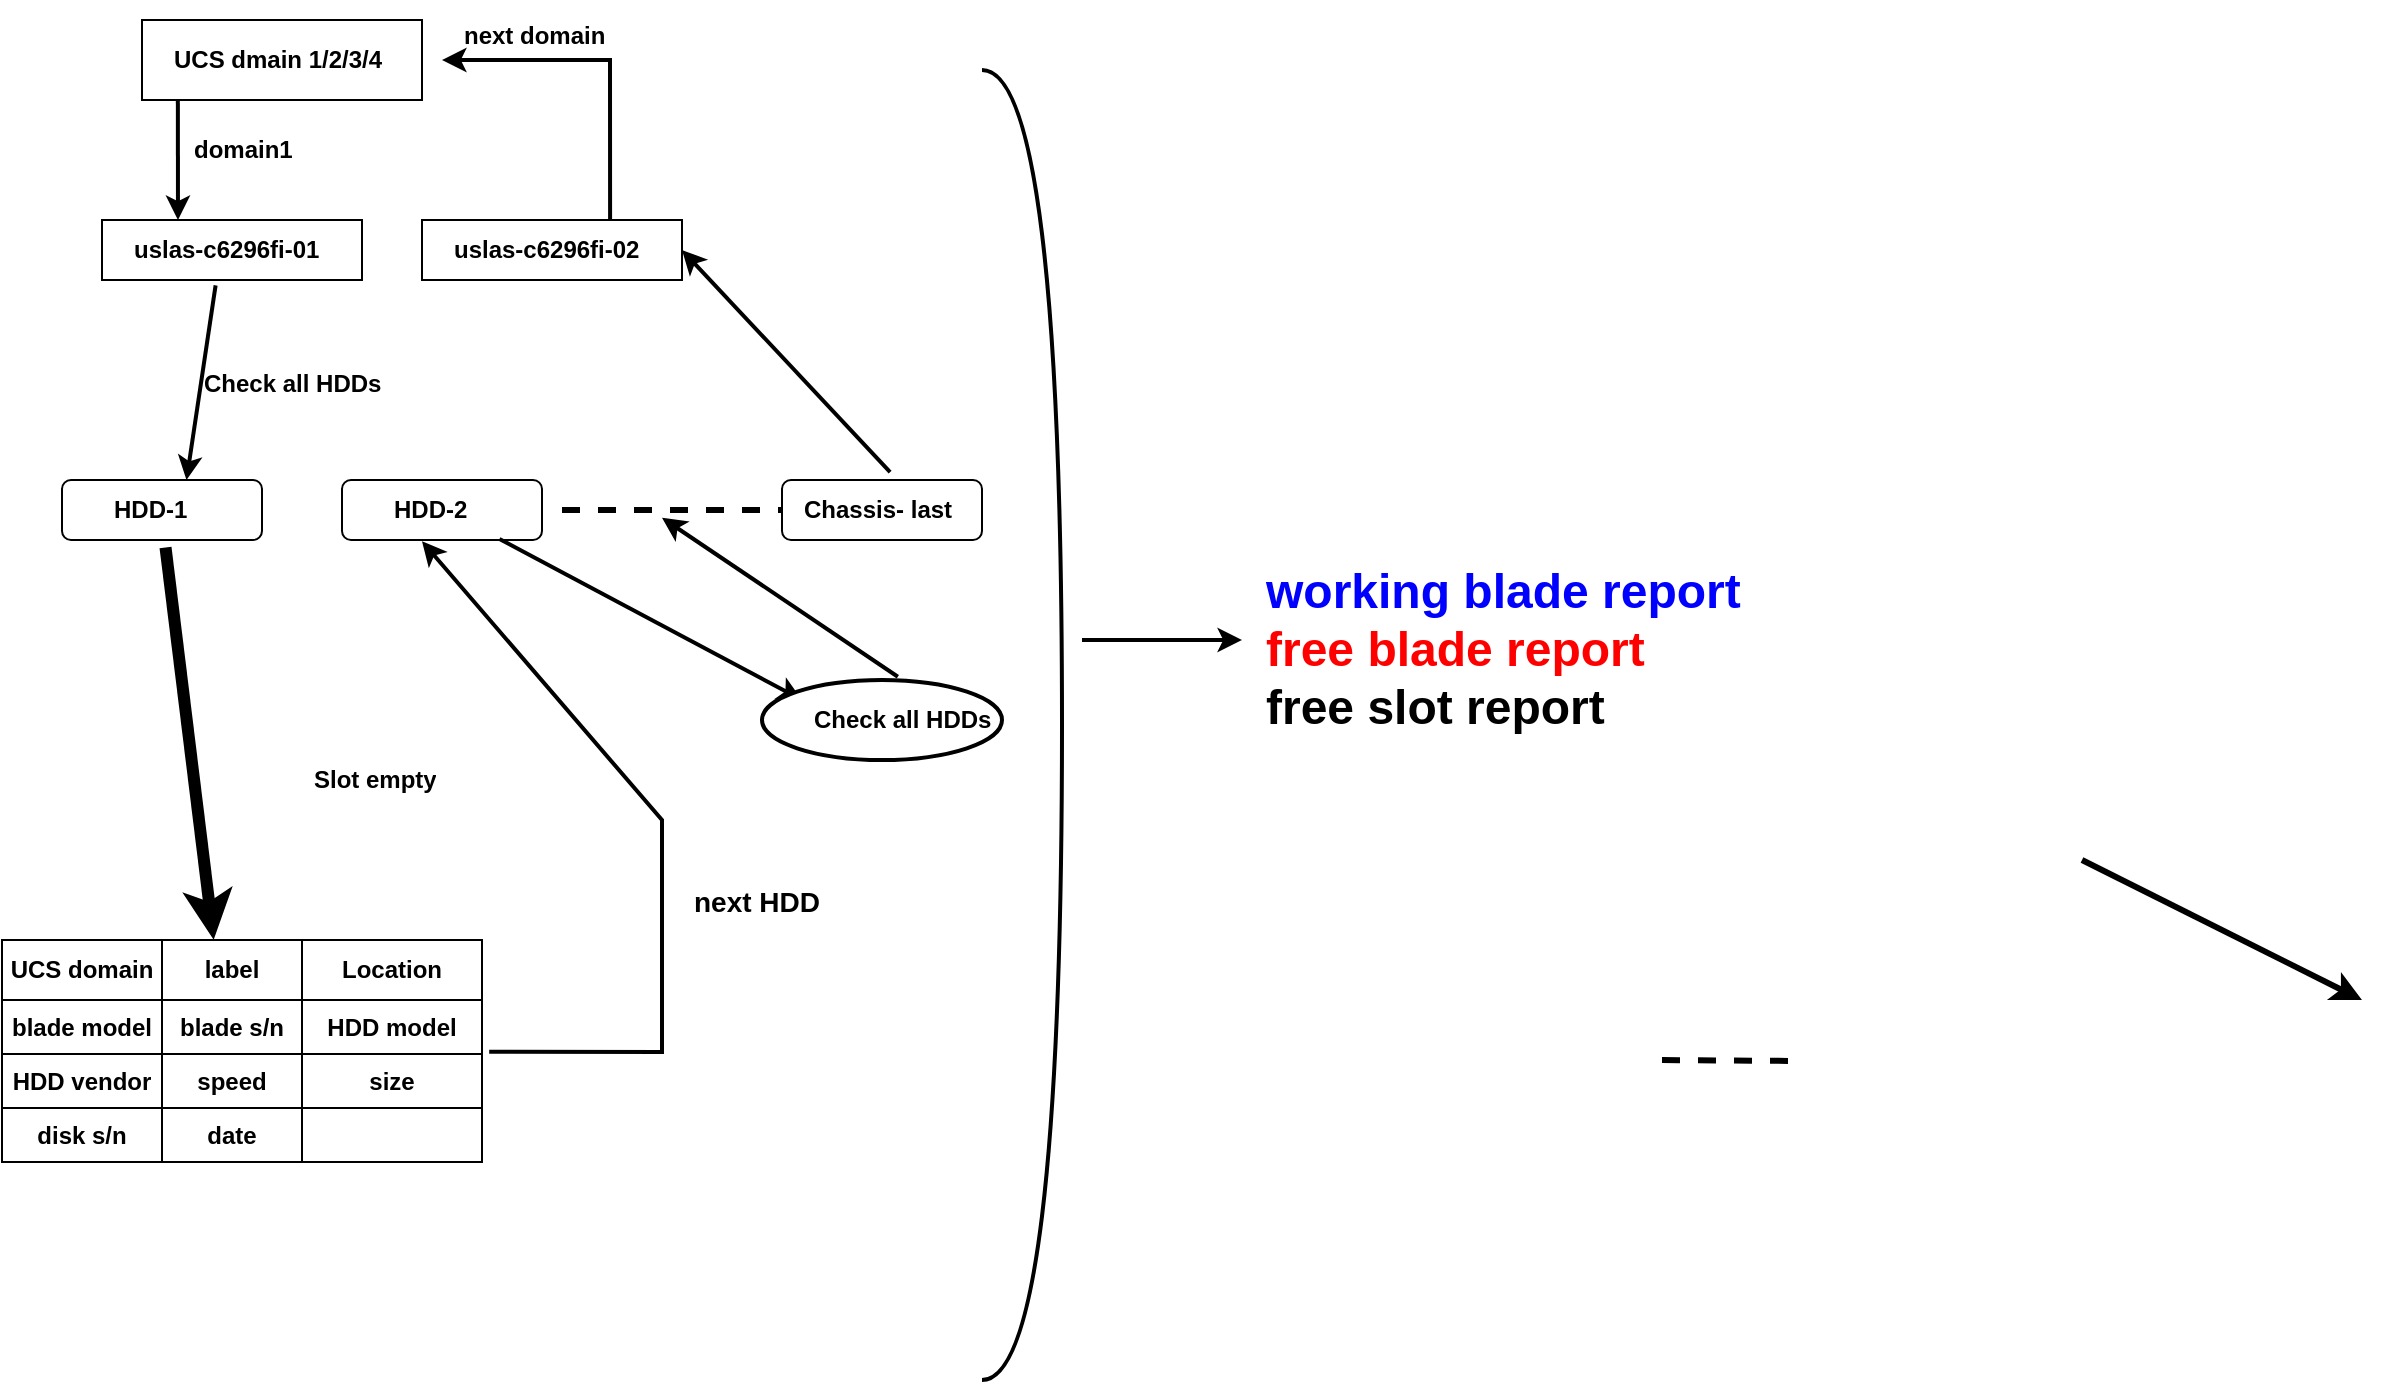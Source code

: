 <mxfile version="20.5.3" type="github">
  <diagram id="ZzqaPRYnkgcQ8a8fVhsD" name="Page-1">
    <mxGraphModel dx="1641" dy="918" grid="1" gridSize="10" guides="1" tooltips="1" connect="1" arrows="1" fold="1" page="1" pageScale="1" pageWidth="850" pageHeight="1100" math="0" shadow="0">
      <root>
        <mxCell id="0" />
        <mxCell id="1" parent="0" />
        <mxCell id="YWr4_W7QPi-AhlxL-cPf-1" value="" style="rounded=0;whiteSpace=wrap;html=1;" parent="1" vertex="1">
          <mxGeometry x="90" y="30" width="140" height="40" as="geometry" />
        </mxCell>
        <mxCell id="YWr4_W7QPi-AhlxL-cPf-2" value="&lt;b&gt;UCS dmain 1/2/3/4&lt;/b&gt;" style="text;strokeColor=none;fillColor=none;align=left;verticalAlign=middle;spacingLeft=4;spacingRight=4;overflow=hidden;points=[[0,0.5],[1,0.5]];portConstraint=eastwest;rotatable=0;whiteSpace=wrap;html=1;" parent="1" vertex="1">
          <mxGeometry x="100" y="37.5" width="140" height="25" as="geometry" />
        </mxCell>
        <mxCell id="YWr4_W7QPi-AhlxL-cPf-3" value="" style="endArrow=classic;html=1;rounded=0;exitX=0.128;exitY=1.001;exitDx=0;exitDy=0;exitPerimeter=0;strokeWidth=2;" parent="1" source="YWr4_W7QPi-AhlxL-cPf-1" edge="1">
          <mxGeometry width="50" height="50" relative="1" as="geometry">
            <mxPoint x="400" y="500" as="sourcePoint" />
            <mxPoint x="108" y="130" as="targetPoint" />
          </mxGeometry>
        </mxCell>
        <mxCell id="YWr4_W7QPi-AhlxL-cPf-4" value="&lt;b&gt;domain1&lt;/b&gt;" style="text;strokeColor=none;fillColor=none;align=left;verticalAlign=middle;spacingLeft=4;spacingRight=4;overflow=hidden;points=[[0,0.5],[1,0.5]];portConstraint=eastwest;rotatable=0;whiteSpace=wrap;html=1;" parent="1" vertex="1">
          <mxGeometry x="110" y="80" width="80" height="30" as="geometry" />
        </mxCell>
        <mxCell id="YWr4_W7QPi-AhlxL-cPf-5" value="" style="rounded=0;whiteSpace=wrap;html=1;" parent="1" vertex="1">
          <mxGeometry x="70" y="130" width="130" height="30" as="geometry" />
        </mxCell>
        <mxCell id="YWr4_W7QPi-AhlxL-cPf-7" value="&lt;b&gt;uslas-c6296fi-01&lt;/b&gt;" style="text;strokeColor=none;fillColor=none;align=left;verticalAlign=middle;spacingLeft=4;spacingRight=4;overflow=hidden;points=[[0,0.5],[1,0.5]];portConstraint=eastwest;rotatable=0;whiteSpace=wrap;html=1;" parent="1" vertex="1">
          <mxGeometry x="80" y="130" width="120" height="30" as="geometry" />
        </mxCell>
        <mxCell id="YWr4_W7QPi-AhlxL-cPf-9" style="edgeStyle=orthogonalEdgeStyle;rounded=0;orthogonalLoop=1;jettySize=auto;html=1;exitX=1;exitY=0.5;exitDx=0;exitDy=0;" parent="1" source="YWr4_W7QPi-AhlxL-cPf-2" target="YWr4_W7QPi-AhlxL-cPf-2" edge="1">
          <mxGeometry relative="1" as="geometry" />
        </mxCell>
        <mxCell id="YWr4_W7QPi-AhlxL-cPf-10" value="&lt;b&gt;next domain&lt;/b&gt;" style="text;strokeColor=none;fillColor=none;align=left;verticalAlign=middle;spacingLeft=4;spacingRight=4;overflow=hidden;points=[[0,0.5],[1,0.5]];portConstraint=eastwest;rotatable=0;whiteSpace=wrap;html=1;" parent="1" vertex="1">
          <mxGeometry x="245" y="20" width="110" height="35" as="geometry" />
        </mxCell>
        <mxCell id="YWr4_W7QPi-AhlxL-cPf-11" value="" style="rounded=1;whiteSpace=wrap;html=1;" parent="1" vertex="1">
          <mxGeometry x="50" y="260" width="100" height="30" as="geometry" />
        </mxCell>
        <mxCell id="YWr4_W7QPi-AhlxL-cPf-12" value="&lt;b&gt;HDD-1&lt;/b&gt;" style="text;strokeColor=none;fillColor=none;align=left;verticalAlign=middle;spacingLeft=4;spacingRight=4;overflow=hidden;points=[[0,0.5],[1,0.5]];portConstraint=eastwest;rotatable=0;whiteSpace=wrap;html=1;" parent="1" vertex="1">
          <mxGeometry x="70" y="260" width="80" height="30" as="geometry" />
        </mxCell>
        <mxCell id="YWr4_W7QPi-AhlxL-cPf-13" value="" style="endArrow=classic;html=1;rounded=0;exitX=0.39;exitY=1.09;exitDx=0;exitDy=0;exitPerimeter=0;strokeWidth=2;" parent="1" source="YWr4_W7QPi-AhlxL-cPf-7" target="YWr4_W7QPi-AhlxL-cPf-12" edge="1">
          <mxGeometry width="50" height="50" relative="1" as="geometry">
            <mxPoint x="400" y="500" as="sourcePoint" />
            <mxPoint x="450" y="450" as="targetPoint" />
          </mxGeometry>
        </mxCell>
        <mxCell id="YWr4_W7QPi-AhlxL-cPf-17" value="" style="endArrow=none;dashed=1;html=1;rounded=0;strokeWidth=3;" parent="1" edge="1">
          <mxGeometry width="50" height="50" relative="1" as="geometry">
            <mxPoint x="850" y="550" as="sourcePoint" />
            <mxPoint x="920" y="550.5" as="targetPoint" />
          </mxGeometry>
        </mxCell>
        <mxCell id="YWr4_W7QPi-AhlxL-cPf-22" value="" style="rounded=1;whiteSpace=wrap;html=1;" parent="1" vertex="1">
          <mxGeometry x="190" y="260" width="100" height="30" as="geometry" />
        </mxCell>
        <mxCell id="YWr4_W7QPi-AhlxL-cPf-23" value="&lt;b&gt;HDD-2&lt;/b&gt;" style="text;strokeColor=none;fillColor=none;align=left;verticalAlign=middle;spacingLeft=4;spacingRight=4;overflow=hidden;points=[[0,0.5],[1,0.5]];portConstraint=eastwest;rotatable=0;whiteSpace=wrap;html=1;" parent="1" vertex="1">
          <mxGeometry x="210" y="260" width="80" height="30" as="geometry" />
        </mxCell>
        <mxCell id="YWr4_W7QPi-AhlxL-cPf-24" value="" style="rounded=1;whiteSpace=wrap;html=1;" parent="1" vertex="1">
          <mxGeometry x="410" y="260" width="100" height="30" as="geometry" />
        </mxCell>
        <mxCell id="YWr4_W7QPi-AhlxL-cPf-25" value="&lt;b&gt;Chassis- last&lt;/b&gt;" style="text;strokeColor=none;fillColor=none;align=left;verticalAlign=middle;spacingLeft=4;spacingRight=4;overflow=hidden;points=[[0,0.5],[1,0.5]];portConstraint=eastwest;rotatable=0;whiteSpace=wrap;html=1;" parent="1" vertex="1">
          <mxGeometry x="415" y="260" width="90" height="30" as="geometry" />
        </mxCell>
        <mxCell id="YWr4_W7QPi-AhlxL-cPf-27" value="" style="endArrow=none;dashed=1;html=1;rounded=0;strokeWidth=3;entryX=0;entryY=0.5;entryDx=0;entryDy=0;" parent="1" target="YWr4_W7QPi-AhlxL-cPf-24" edge="1">
          <mxGeometry width="50" height="50" relative="1" as="geometry">
            <mxPoint x="300" y="275" as="sourcePoint" />
            <mxPoint x="380" y="274.5" as="targetPoint" />
          </mxGeometry>
        </mxCell>
        <mxCell id="YWr4_W7QPi-AhlxL-cPf-29" value="" style="rounded=0;whiteSpace=wrap;html=1;" parent="1" vertex="1">
          <mxGeometry x="230" y="130" width="130" height="30" as="geometry" />
        </mxCell>
        <mxCell id="YWr4_W7QPi-AhlxL-cPf-30" value="&lt;b&gt;uslas-c6296fi-02&lt;/b&gt;" style="text;strokeColor=none;fillColor=none;align=left;verticalAlign=middle;spacingLeft=4;spacingRight=4;overflow=hidden;points=[[0,0.5],[1,0.5]];portConstraint=eastwest;rotatable=0;whiteSpace=wrap;html=1;" parent="1" vertex="1">
          <mxGeometry x="240" y="130" width="120" height="30" as="geometry" />
        </mxCell>
        <mxCell id="YWr4_W7QPi-AhlxL-cPf-32" value="" style="endArrow=classic;html=1;rounded=0;entryX=1;entryY=0.5;entryDx=0;entryDy=0;strokeWidth=2;exitX=0.545;exitY=-0.13;exitDx=0;exitDy=0;exitPerimeter=0;" parent="1" source="YWr4_W7QPi-AhlxL-cPf-25" target="YWr4_W7QPi-AhlxL-cPf-30" edge="1">
          <mxGeometry width="50" height="50" relative="1" as="geometry">
            <mxPoint x="450" y="200" as="sourcePoint" />
            <mxPoint x="506.3" y="334.99" as="targetPoint" />
          </mxGeometry>
        </mxCell>
        <mxCell id="YWr4_W7QPi-AhlxL-cPf-33" value="" style="endArrow=classic;html=1;rounded=0;strokeWidth=2;exitX=0.545;exitY=-0.13;exitDx=0;exitDy=0;exitPerimeter=0;" parent="1" target="YWr4_W7QPi-AhlxL-cPf-2" edge="1">
          <mxGeometry width="50" height="50" relative="1" as="geometry">
            <mxPoint x="324.05" y="130" as="sourcePoint" />
            <mxPoint x="324" y="40" as="targetPoint" />
            <Array as="points">
              <mxPoint x="324" y="50" />
            </Array>
          </mxGeometry>
        </mxCell>
        <mxCell id="YWr4_W7QPi-AhlxL-cPf-38" value="" style="endArrow=classic;html=1;rounded=0;strokeWidth=2;exitX=0.734;exitY=0.983;exitDx=0;exitDy=0;exitPerimeter=0;" parent="1" source="YWr4_W7QPi-AhlxL-cPf-23" edge="1">
          <mxGeometry width="50" height="50" relative="1" as="geometry">
            <mxPoint x="410" y="540" as="sourcePoint" />
            <mxPoint x="420" y="370" as="targetPoint" />
          </mxGeometry>
        </mxCell>
        <mxCell id="YWr4_W7QPi-AhlxL-cPf-42" value="" style="ellipse;whiteSpace=wrap;html=1;strokeWidth=2;" parent="1" vertex="1">
          <mxGeometry x="400" y="360" width="120" height="40" as="geometry" />
        </mxCell>
        <mxCell id="YWr4_W7QPi-AhlxL-cPf-43" value="&lt;b&gt;Check all HDDs&lt;/b&gt;" style="text;strokeColor=none;fillColor=none;align=left;verticalAlign=middle;spacingLeft=4;spacingRight=4;overflow=hidden;points=[[0,0.5],[1,0.5]];portConstraint=eastwest;rotatable=0;whiteSpace=wrap;html=1;" parent="1" vertex="1">
          <mxGeometry x="420" y="370" width="110" height="20" as="geometry" />
        </mxCell>
        <mxCell id="YWr4_W7QPi-AhlxL-cPf-44" value="" style="endArrow=classic;html=1;rounded=0;entryX=1;entryY=0.5;entryDx=0;entryDy=0;strokeWidth=2;exitX=0.566;exitY=-0.041;exitDx=0;exitDy=0;exitPerimeter=0;" parent="1" source="YWr4_W7QPi-AhlxL-cPf-42" edge="1">
          <mxGeometry width="50" height="50" relative="1" as="geometry">
            <mxPoint x="444.05" y="340" as="sourcePoint" />
            <mxPoint x="350.0" y="278.9" as="targetPoint" />
          </mxGeometry>
        </mxCell>
        <mxCell id="YWr4_W7QPi-AhlxL-cPf-45" value="" style="shape=table;html=1;whiteSpace=wrap;startSize=0;container=1;collapsible=0;childLayout=tableLayout;" parent="1" vertex="1">
          <mxGeometry x="20" y="490" width="240" height="111" as="geometry" />
        </mxCell>
        <mxCell id="YWr4_W7QPi-AhlxL-cPf-46" value="" style="shape=tableRow;horizontal=0;startSize=0;swimlaneHead=0;swimlaneBody=0;top=0;left=0;bottom=0;right=0;collapsible=0;dropTarget=0;fillColor=none;points=[[0,0.5],[1,0.5]];portConstraint=eastwest;" parent="YWr4_W7QPi-AhlxL-cPf-45" vertex="1">
          <mxGeometry width="240" height="30" as="geometry" />
        </mxCell>
        <mxCell id="YWr4_W7QPi-AhlxL-cPf-47" value="&lt;b&gt;UCS domain&lt;/b&gt;" style="shape=partialRectangle;html=1;whiteSpace=wrap;connectable=0;fillColor=none;top=0;left=0;bottom=0;right=0;overflow=hidden;" parent="YWr4_W7QPi-AhlxL-cPf-46" vertex="1">
          <mxGeometry width="80" height="30" as="geometry">
            <mxRectangle width="80" height="30" as="alternateBounds" />
          </mxGeometry>
        </mxCell>
        <mxCell id="YWr4_W7QPi-AhlxL-cPf-48" value="&lt;b&gt;label&lt;/b&gt;" style="shape=partialRectangle;html=1;whiteSpace=wrap;connectable=0;fillColor=none;top=0;left=0;bottom=0;right=0;overflow=hidden;" parent="YWr4_W7QPi-AhlxL-cPf-46" vertex="1">
          <mxGeometry x="80" width="70" height="30" as="geometry">
            <mxRectangle width="70" height="30" as="alternateBounds" />
          </mxGeometry>
        </mxCell>
        <mxCell id="YWr4_W7QPi-AhlxL-cPf-49" value="&lt;b&gt;Location&lt;/b&gt;" style="shape=partialRectangle;html=1;whiteSpace=wrap;connectable=0;fillColor=none;top=0;left=0;bottom=0;right=0;overflow=hidden;" parent="YWr4_W7QPi-AhlxL-cPf-46" vertex="1">
          <mxGeometry x="150" width="90" height="30" as="geometry">
            <mxRectangle width="90" height="30" as="alternateBounds" />
          </mxGeometry>
        </mxCell>
        <mxCell id="YWr4_W7QPi-AhlxL-cPf-50" value="" style="shape=tableRow;horizontal=0;startSize=0;swimlaneHead=0;swimlaneBody=0;top=0;left=0;bottom=0;right=0;collapsible=0;dropTarget=0;fillColor=none;points=[[0,0.5],[1,0.5]];portConstraint=eastwest;" parent="YWr4_W7QPi-AhlxL-cPf-45" vertex="1">
          <mxGeometry y="30" width="240" height="27" as="geometry" />
        </mxCell>
        <mxCell id="YWr4_W7QPi-AhlxL-cPf-51" value="&lt;b&gt;blade model&lt;/b&gt;" style="shape=partialRectangle;html=1;whiteSpace=wrap;connectable=0;fillColor=none;top=0;left=0;bottom=0;right=0;overflow=hidden;" parent="YWr4_W7QPi-AhlxL-cPf-50" vertex="1">
          <mxGeometry width="80" height="27" as="geometry">
            <mxRectangle width="80" height="27" as="alternateBounds" />
          </mxGeometry>
        </mxCell>
        <mxCell id="YWr4_W7QPi-AhlxL-cPf-52" value="&lt;b&gt;blade s/n&lt;/b&gt;" style="shape=partialRectangle;html=1;whiteSpace=wrap;connectable=0;fillColor=none;top=0;left=0;bottom=0;right=0;overflow=hidden;" parent="YWr4_W7QPi-AhlxL-cPf-50" vertex="1">
          <mxGeometry x="80" width="70" height="27" as="geometry">
            <mxRectangle width="70" height="27" as="alternateBounds" />
          </mxGeometry>
        </mxCell>
        <mxCell id="YWr4_W7QPi-AhlxL-cPf-53" value="&lt;b&gt;HDD model&lt;/b&gt;" style="shape=partialRectangle;html=1;whiteSpace=wrap;connectable=0;fillColor=none;top=0;left=0;bottom=0;right=0;overflow=hidden;" parent="YWr4_W7QPi-AhlxL-cPf-50" vertex="1">
          <mxGeometry x="150" width="90" height="27" as="geometry">
            <mxRectangle width="90" height="27" as="alternateBounds" />
          </mxGeometry>
        </mxCell>
        <mxCell id="YWr4_W7QPi-AhlxL-cPf-54" value="" style="shape=tableRow;horizontal=0;startSize=0;swimlaneHead=0;swimlaneBody=0;top=0;left=0;bottom=0;right=0;collapsible=0;dropTarget=0;fillColor=none;points=[[0,0.5],[1,0.5]];portConstraint=eastwest;" parent="YWr4_W7QPi-AhlxL-cPf-45" vertex="1">
          <mxGeometry y="57" width="240" height="27" as="geometry" />
        </mxCell>
        <mxCell id="YWr4_W7QPi-AhlxL-cPf-55" value="&lt;b&gt;HDD vendor&lt;/b&gt;" style="shape=partialRectangle;html=1;whiteSpace=wrap;connectable=0;fillColor=none;top=0;left=0;bottom=0;right=0;overflow=hidden;" parent="YWr4_W7QPi-AhlxL-cPf-54" vertex="1">
          <mxGeometry width="80" height="27" as="geometry">
            <mxRectangle width="80" height="27" as="alternateBounds" />
          </mxGeometry>
        </mxCell>
        <mxCell id="YWr4_W7QPi-AhlxL-cPf-56" value="&lt;b&gt;speed&lt;/b&gt;" style="shape=partialRectangle;html=1;whiteSpace=wrap;connectable=0;fillColor=none;top=0;left=0;bottom=0;right=0;overflow=hidden;" parent="YWr4_W7QPi-AhlxL-cPf-54" vertex="1">
          <mxGeometry x="80" width="70" height="27" as="geometry">
            <mxRectangle width="70" height="27" as="alternateBounds" />
          </mxGeometry>
        </mxCell>
        <mxCell id="YWr4_W7QPi-AhlxL-cPf-57" value="&lt;b&gt;size&lt;/b&gt;" style="shape=partialRectangle;html=1;whiteSpace=wrap;connectable=0;fillColor=none;top=0;left=0;bottom=0;right=0;overflow=hidden;pointerEvents=1;" parent="YWr4_W7QPi-AhlxL-cPf-54" vertex="1">
          <mxGeometry x="150" width="90" height="27" as="geometry">
            <mxRectangle width="90" height="27" as="alternateBounds" />
          </mxGeometry>
        </mxCell>
        <mxCell id="YWr4_W7QPi-AhlxL-cPf-60" style="edgeStyle=orthogonalEdgeStyle;rounded=0;orthogonalLoop=1;jettySize=auto;html=1;exitX=1;exitY=0.5;exitDx=0;exitDy=0;strokeWidth=2;" parent="YWr4_W7QPi-AhlxL-cPf-45" source="YWr4_W7QPi-AhlxL-cPf-54" target="YWr4_W7QPi-AhlxL-cPf-54" edge="1">
          <mxGeometry relative="1" as="geometry" />
        </mxCell>
        <mxCell id="YWr4_W7QPi-AhlxL-cPf-61" value="" style="shape=tableRow;horizontal=0;startSize=0;swimlaneHead=0;swimlaneBody=0;top=0;left=0;bottom=0;right=0;collapsible=0;dropTarget=0;fillColor=none;points=[[0,0.5],[1,0.5]];portConstraint=eastwest;" parent="YWr4_W7QPi-AhlxL-cPf-45" vertex="1">
          <mxGeometry y="84" width="240" height="27" as="geometry" />
        </mxCell>
        <mxCell id="YWr4_W7QPi-AhlxL-cPf-62" value="&lt;b&gt;disk s/n&lt;/b&gt;" style="shape=partialRectangle;html=1;whiteSpace=wrap;connectable=0;fillColor=none;top=0;left=0;bottom=0;right=0;overflow=hidden;" parent="YWr4_W7QPi-AhlxL-cPf-61" vertex="1">
          <mxGeometry width="80" height="27" as="geometry">
            <mxRectangle width="80" height="27" as="alternateBounds" />
          </mxGeometry>
        </mxCell>
        <mxCell id="YWr4_W7QPi-AhlxL-cPf-63" value="&lt;b&gt;date&lt;/b&gt;" style="shape=partialRectangle;html=1;whiteSpace=wrap;connectable=0;fillColor=none;top=0;left=0;bottom=0;right=0;overflow=hidden;" parent="YWr4_W7QPi-AhlxL-cPf-61" vertex="1">
          <mxGeometry x="80" width="70" height="27" as="geometry">
            <mxRectangle width="70" height="27" as="alternateBounds" />
          </mxGeometry>
        </mxCell>
        <mxCell id="YWr4_W7QPi-AhlxL-cPf-64" value="" style="shape=partialRectangle;html=1;whiteSpace=wrap;connectable=0;fillColor=none;top=0;left=0;bottom=0;right=0;overflow=hidden;pointerEvents=1;" parent="YWr4_W7QPi-AhlxL-cPf-61" vertex="1">
          <mxGeometry x="150" width="90" height="27" as="geometry">
            <mxRectangle width="90" height="27" as="alternateBounds" />
          </mxGeometry>
        </mxCell>
        <mxCell id="YWr4_W7QPi-AhlxL-cPf-83" value="" style="endArrow=classic;html=1;rounded=0;exitX=0.397;exitY=1.125;exitDx=0;exitDy=0;exitPerimeter=0;entryX=0.441;entryY=-0.006;entryDx=0;entryDy=0;entryPerimeter=0;strokeWidth=6;" parent="1" source="YWr4_W7QPi-AhlxL-cPf-12" target="YWr4_W7QPi-AhlxL-cPf-46" edge="1">
          <mxGeometry width="50" height="50" relative="1" as="geometry">
            <mxPoint x="94.2" y="374.62" as="sourcePoint" />
            <mxPoint x="505.88" y="595.41" as="targetPoint" />
          </mxGeometry>
        </mxCell>
        <mxCell id="YWr4_W7QPi-AhlxL-cPf-95" value="" style="endArrow=classic;html=1;rounded=0;exitX=0.49;exitY=1.154;exitDx=0;exitDy=0;exitPerimeter=0;strokeWidth=3;" parent="1" edge="1">
          <mxGeometry width="50" height="50" relative="1" as="geometry">
            <mxPoint x="1060" y="450" as="sourcePoint" />
            <mxPoint x="1200" y="520" as="targetPoint" />
          </mxGeometry>
        </mxCell>
        <mxCell id="YWr4_W7QPi-AhlxL-cPf-96" value="&lt;b&gt;Slot empty&lt;/b&gt;" style="text;strokeColor=none;fillColor=none;align=left;verticalAlign=middle;spacingLeft=4;spacingRight=4;overflow=hidden;points=[[0,0.5],[1,0.5]];portConstraint=eastwest;rotatable=0;whiteSpace=wrap;html=1;" parent="1" vertex="1">
          <mxGeometry x="170" y="390" width="140" height="40" as="geometry" />
        </mxCell>
        <mxCell id="YWr4_W7QPi-AhlxL-cPf-100" value="" style="endArrow=classic;html=1;rounded=0;strokeWidth=2;exitX=1.015;exitY=-0.043;exitDx=0;exitDy=0;exitPerimeter=0;entryX=0.922;entryY=1.043;entryDx=0;entryDy=0;entryPerimeter=0;" parent="1" edge="1" source="YWr4_W7QPi-AhlxL-cPf-54">
          <mxGeometry width="50" height="50" relative="1" as="geometry">
            <mxPoint x="316.24" y="529.36" as="sourcePoint" />
            <mxPoint x="230" y="290.65" as="targetPoint" />
            <Array as="points">
              <mxPoint x="350" y="546" />
              <mxPoint x="350" y="430" />
            </Array>
          </mxGeometry>
        </mxCell>
        <mxCell id="YWr4_W7QPi-AhlxL-cPf-101" value="&lt;b&gt;next HDD&lt;/b&gt;" style="text;strokeColor=none;fillColor=none;align=left;verticalAlign=middle;spacingLeft=4;spacingRight=4;overflow=hidden;points=[[0,0.5],[1,0.5]];portConstraint=eastwest;rotatable=0;whiteSpace=wrap;html=1;fontSize=14;fontColor=#000000;" parent="1" vertex="1">
          <mxGeometry x="360" y="460" width="80" height="20" as="geometry" />
        </mxCell>
        <mxCell id="YWr4_W7QPi-AhlxL-cPf-102" style="edgeStyle=orthogonalEdgeStyle;rounded=0;orthogonalLoop=1;jettySize=auto;html=1;exitX=0.5;exitY=1;exitDx=0;exitDy=0;strokeWidth=3;fontSize=14;fontColor=#000000;" parent="1" source="YWr4_W7QPi-AhlxL-cPf-42" target="YWr4_W7QPi-AhlxL-cPf-42" edge="1">
          <mxGeometry relative="1" as="geometry" />
        </mxCell>
        <mxCell id="YWr4_W7QPi-AhlxL-cPf-104" value="" style="shape=requiredInterface;html=1;verticalLabelPosition=bottom;sketch=0;fontSize=14;fontColor=#000000;rotation=0;strokeWidth=2;" parent="1" vertex="1">
          <mxGeometry x="510" y="55" width="40" height="655" as="geometry" />
        </mxCell>
        <mxCell id="YWr4_W7QPi-AhlxL-cPf-106" value="" style="endArrow=classic;html=1;rounded=0;exitX=0.39;exitY=1.09;exitDx=0;exitDy=0;exitPerimeter=0;strokeWidth=2;" parent="1" edge="1">
          <mxGeometry width="50" height="50" relative="1" as="geometry">
            <mxPoint x="560" y="340" as="sourcePoint" />
            <mxPoint x="640" y="340" as="targetPoint" />
          </mxGeometry>
        </mxCell>
        <mxCell id="YWr4_W7QPi-AhlxL-cPf-111" value="&lt;font color=&quot;#0000ff&quot;&gt;working blade report&lt;/font&gt;&lt;br&gt;&lt;font color=&quot;#ff0000&quot;&gt;free blade report&lt;/font&gt;&lt;br&gt;free slot report" style="text;strokeColor=none;fillColor=none;html=1;fontSize=24;fontStyle=1;verticalAlign=middle;align=left;strokeWidth=2;fontColor=#000000;" parent="1" vertex="1">
          <mxGeometry x="650" y="230" width="240" height="230" as="geometry" />
        </mxCell>
        <mxCell id="SAjWAbSKHdURNKpRhwOl-1" value="&lt;b&gt;&lt;font style=&quot;font-size: 12px;&quot;&gt;Check all HDDs&lt;/font&gt;&lt;/b&gt;" style="text;strokeColor=none;fillColor=none;align=left;verticalAlign=middle;spacingLeft=4;spacingRight=4;overflow=hidden;points=[[0,0.5],[1,0.5]];portConstraint=eastwest;rotatable=0;whiteSpace=wrap;html=1;fontSize=14;fontColor=#000000;" vertex="1" parent="1">
          <mxGeometry x="115" y="200" width="130" height="20" as="geometry" />
        </mxCell>
      </root>
    </mxGraphModel>
  </diagram>
</mxfile>
